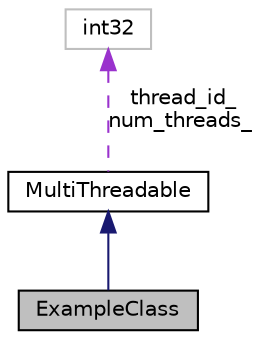 digraph "ExampleClass"
{
  edge [fontname="Helvetica",fontsize="10",labelfontname="Helvetica",labelfontsize="10"];
  node [fontname="Helvetica",fontsize="10",shape=record];
  Node2 [label="ExampleClass",height=0.2,width=0.4,color="black", fillcolor="grey75", style="filled", fontcolor="black"];
  Node3 -> Node2 [dir="back",color="midnightblue",fontsize="10",style="solid",fontname="Helvetica"];
  Node3 [label="MultiThreadable",height=0.2,width=0.4,color="black", fillcolor="white", style="filled",URL="$classkaldi_1_1MultiThreadable.html"];
  Node4 -> Node3 [dir="back",color="darkorchid3",fontsize="10",style="dashed",label=" thread_id_\nnum_threads_" ,fontname="Helvetica"];
  Node4 [label="int32",height=0.2,width=0.4,color="grey75", fillcolor="white", style="filled"];
}
